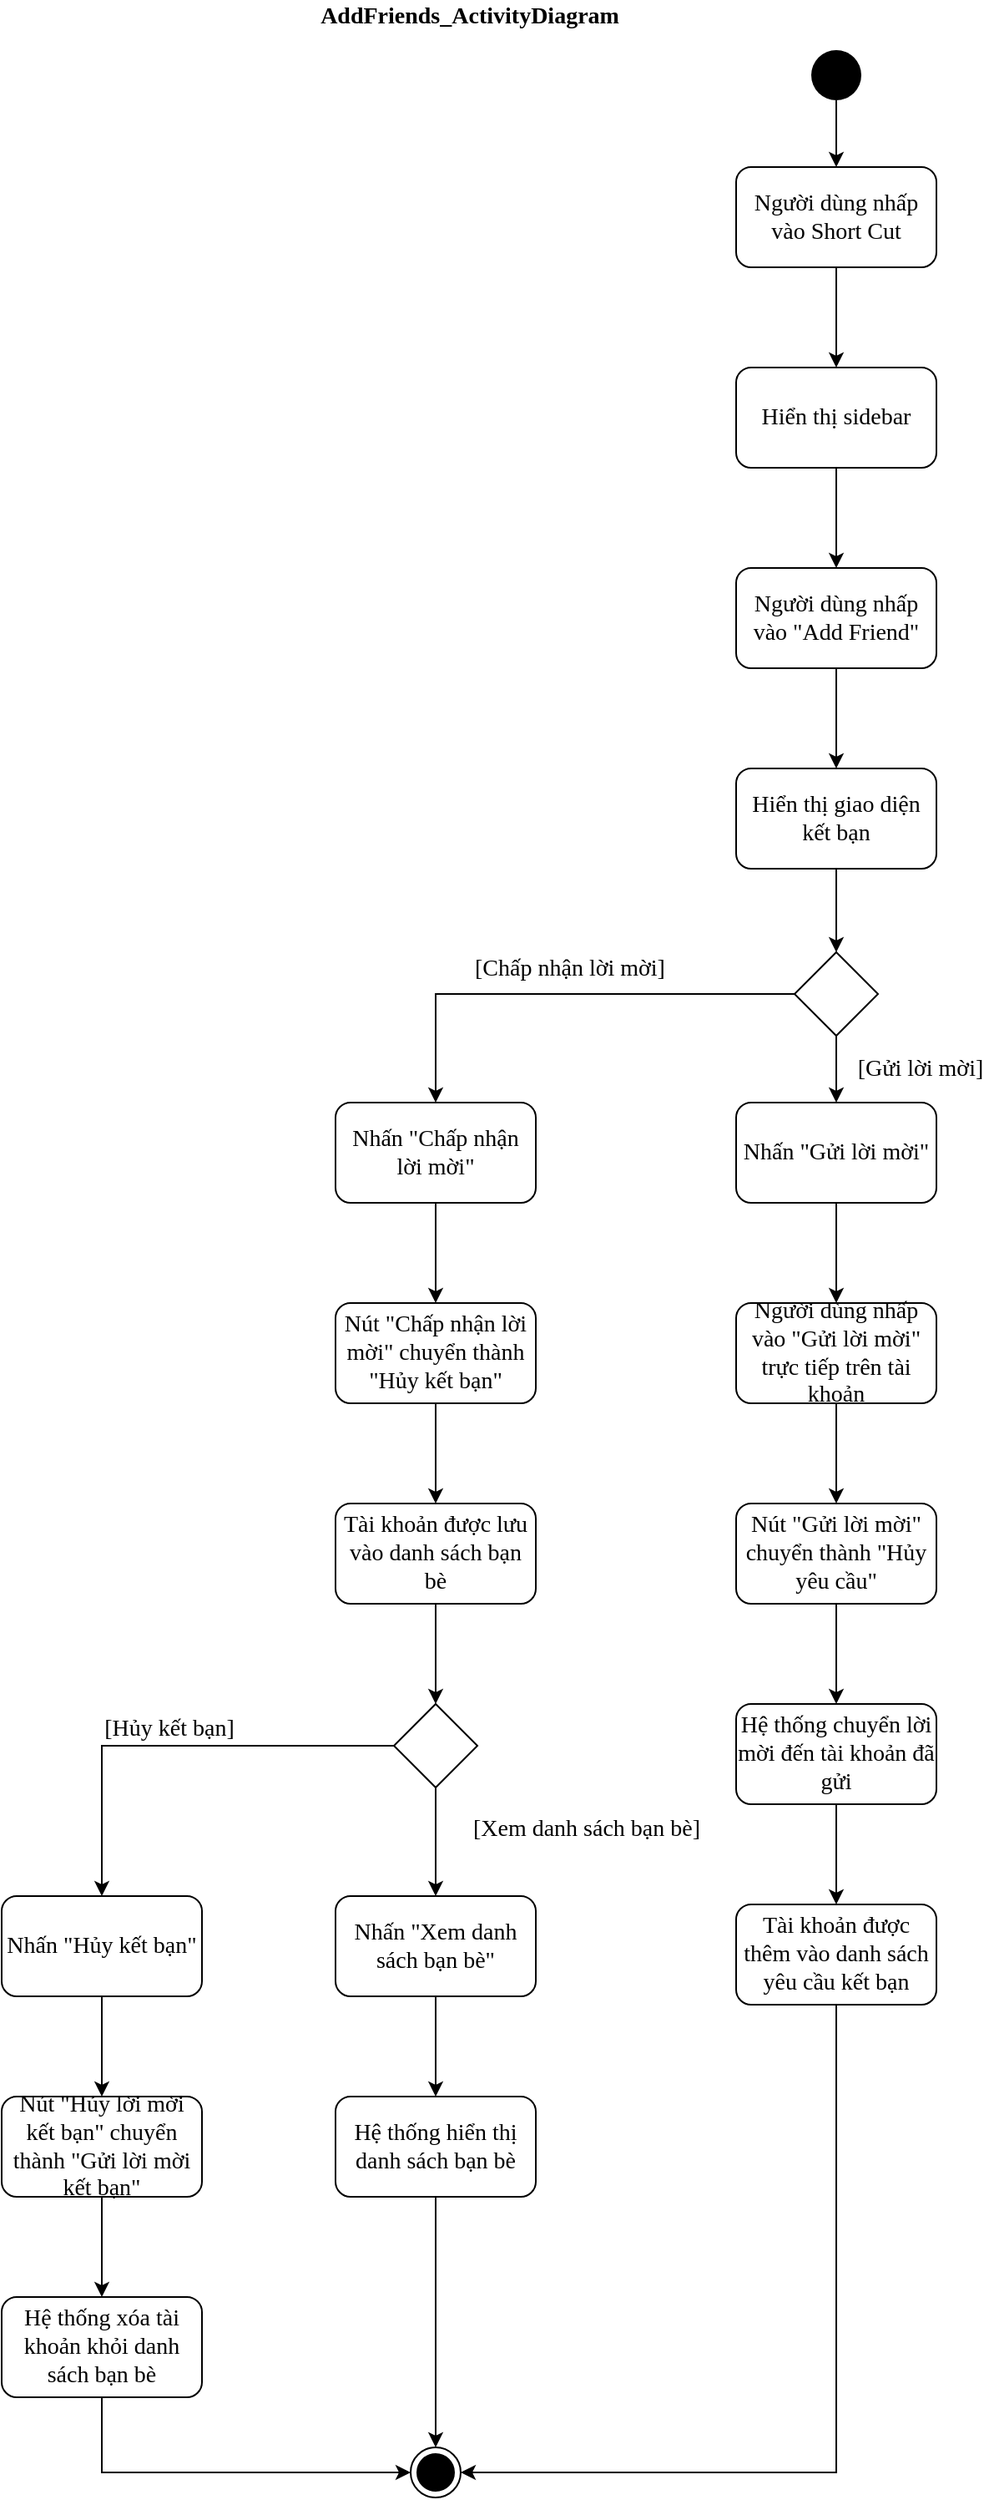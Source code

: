 <mxfile version="13.10.0" type="google"><diagram id="eNB_3F-C1O2b-NPw3x-d" name="Page-1"><mxGraphModel dx="868" dy="1582" grid="1" gridSize="10" guides="1" tooltips="1" connect="1" arrows="1" fold="1" page="1" pageScale="1" pageWidth="850" pageHeight="1100" math="0" shadow="0"><root><mxCell id="0"/><mxCell id="1" parent="0"/><mxCell id="Y7gMvLNrAfsZLBiH5wDs-9" style="edgeStyle=orthogonalEdgeStyle;rounded=0;orthogonalLoop=1;jettySize=auto;html=1;entryX=0.5;entryY=0;entryDx=0;entryDy=0;fontSize=14;fontFamily=Verdana;" parent="1" source="hdejfT6Niq-audHrdI9Q-1" target="hdejfT6Niq-audHrdI9Q-2" edge="1"><mxGeometry relative="1" as="geometry"/></mxCell><mxCell id="hdejfT6Niq-audHrdI9Q-1" value="" style="ellipse;fillColor=#000000;strokeColor=none;fontSize=14;fontFamily=Verdana;" parent="1" vertex="1"><mxGeometry x="485" y="10" width="30" height="30" as="geometry"/></mxCell><mxCell id="Y7gMvLNrAfsZLBiH5wDs-10" style="edgeStyle=orthogonalEdgeStyle;rounded=0;orthogonalLoop=1;jettySize=auto;html=1;exitX=0.5;exitY=1;exitDx=0;exitDy=0;fontSize=14;fontFamily=Verdana;" parent="1" source="hdejfT6Niq-audHrdI9Q-2" target="hdejfT6Niq-audHrdI9Q-3" edge="1"><mxGeometry relative="1" as="geometry"/></mxCell><mxCell id="hdejfT6Niq-audHrdI9Q-2" value="Người dùng nhấp vào Short Cut" style="rounded=1;whiteSpace=wrap;html=1;fontSize=14;fontFamily=Verdana;" parent="1" vertex="1"><mxGeometry x="440" y="80" width="120" height="60" as="geometry"/></mxCell><mxCell id="Y7gMvLNrAfsZLBiH5wDs-11" style="edgeStyle=orthogonalEdgeStyle;rounded=0;orthogonalLoop=1;jettySize=auto;html=1;exitX=0.5;exitY=1;exitDx=0;exitDy=0;fontSize=14;fontFamily=Verdana;" parent="1" source="hdejfT6Niq-audHrdI9Q-3" target="hdejfT6Niq-audHrdI9Q-4" edge="1"><mxGeometry relative="1" as="geometry"/></mxCell><mxCell id="hdejfT6Niq-audHrdI9Q-3" value="Hiển thị sidebar" style="rounded=1;whiteSpace=wrap;html=1;fontSize=14;fontFamily=Verdana;" parent="1" vertex="1"><mxGeometry x="440" y="200" width="120" height="60" as="geometry"/></mxCell><mxCell id="Y7gMvLNrAfsZLBiH5wDs-7" style="edgeStyle=orthogonalEdgeStyle;rounded=0;orthogonalLoop=1;jettySize=auto;html=1;fontSize=14;fontFamily=Verdana;" parent="1" source="hdejfT6Niq-audHrdI9Q-4" target="hdejfT6Niq-audHrdI9Q-5" edge="1"><mxGeometry relative="1" as="geometry"/></mxCell><mxCell id="hdejfT6Niq-audHrdI9Q-4" value="Người dùng nhấp vào &quot;Add Friend&quot;" style="rounded=1;whiteSpace=wrap;html=1;fontSize=14;fontFamily=Verdana;" parent="1" vertex="1"><mxGeometry x="440" y="320" width="120" height="60" as="geometry"/></mxCell><mxCell id="Y7gMvLNrAfsZLBiH5wDs-8" value="" style="edgeStyle=orthogonalEdgeStyle;rounded=0;orthogonalLoop=1;jettySize=auto;html=1;fontSize=14;fontFamily=Verdana;" parent="1" source="hdejfT6Niq-audHrdI9Q-5" target="T3MD6qRk8ahTUeYZd8c7-2" edge="1"><mxGeometry relative="1" as="geometry"><Array as="points"><mxPoint x="500" y="560"/><mxPoint x="500" y="560"/></Array></mxGeometry></mxCell><mxCell id="hdejfT6Niq-audHrdI9Q-5" value="Hiển thị giao diện kết bạn" style="rounded=1;whiteSpace=wrap;html=1;fontSize=14;fontFamily=Verdana;" parent="1" vertex="1"><mxGeometry x="440" y="440" width="120" height="60" as="geometry"/></mxCell><mxCell id="Y7gMvLNrAfsZLBiH5wDs-12" value="[Gửi lời mời]" style="edgeStyle=orthogonalEdgeStyle;rounded=0;orthogonalLoop=1;jettySize=auto;html=1;exitX=0.5;exitY=1;exitDx=0;exitDy=0;fontSize=14;fontFamily=Verdana;" parent="1" source="T3MD6qRk8ahTUeYZd8c7-2" target="Y7gMvLNrAfsZLBiH5wDs-1" edge="1"><mxGeometry y="50" relative="1" as="geometry"><mxPoint as="offset"/></mxGeometry></mxCell><mxCell id="Y7gMvLNrAfsZLBiH5wDs-13" value="[Chấp nhận lời mời]" style="edgeStyle=orthogonalEdgeStyle;rounded=0;orthogonalLoop=1;jettySize=auto;html=1;exitX=0;exitY=0.5;exitDx=0;exitDy=0;entryX=0.5;entryY=0;entryDx=0;entryDy=0;fontSize=14;fontFamily=Verdana;" parent="1" source="T3MD6qRk8ahTUeYZd8c7-2" target="Y7gMvLNrAfsZLBiH5wDs-2" edge="1"><mxGeometry x="-0.036" y="-15" relative="1" as="geometry"><mxPoint as="offset"/></mxGeometry></mxCell><mxCell id="T3MD6qRk8ahTUeYZd8c7-2" value="" style="rhombus;whiteSpace=wrap;html=1;fontSize=14;fontFamily=Verdana;" parent="1" vertex="1"><mxGeometry x="475" y="550" width="50" height="50" as="geometry"/></mxCell><mxCell id="qGlgXhQldIkht-q0XWsu-2" style="edgeStyle=orthogonalEdgeStyle;rounded=0;orthogonalLoop=1;jettySize=auto;html=1;exitX=0.5;exitY=1;exitDx=0;exitDy=0;fontFamily=Verdana;fontSize=14;" edge="1" parent="1" source="T3MD6qRk8ahTUeYZd8c7-3" target="qGlgXhQldIkht-q0XWsu-1"><mxGeometry relative="1" as="geometry"/></mxCell><mxCell id="T3MD6qRk8ahTUeYZd8c7-3" value="Nút &quot;Gửi lời mời&quot; chuyển thành &quot;Hủy yêu cầu&quot;" style="rounded=1;whiteSpace=wrap;html=1;fontSize=14;fontFamily=Verdana;" parent="1" vertex="1"><mxGeometry x="440" y="880" width="120" height="60" as="geometry"/></mxCell><mxCell id="Y7gMvLNrAfsZLBiH5wDs-29" style="edgeStyle=orthogonalEdgeStyle;rounded=0;orthogonalLoop=1;jettySize=auto;html=1;exitX=0.5;exitY=1;exitDx=0;exitDy=0;entryX=1;entryY=0.5;entryDx=0;entryDy=0;fontSize=14;fontFamily=Verdana;" parent="1" source="T3MD6qRk8ahTUeYZd8c7-5" target="Y7gMvLNrAfsZLBiH5wDs-26" edge="1"><mxGeometry relative="1" as="geometry"/></mxCell><mxCell id="T3MD6qRk8ahTUeYZd8c7-5" value="Tài khoản được thêm vào danh sách yêu cầu kết bạn" style="rounded=1;whiteSpace=wrap;html=1;fontSize=14;fontFamily=Verdana;" parent="1" vertex="1"><mxGeometry x="440" y="1120" width="120" height="60" as="geometry"/></mxCell><mxCell id="qGlgXhQldIkht-q0XWsu-5" style="edgeStyle=orthogonalEdgeStyle;rounded=0;orthogonalLoop=1;jettySize=auto;html=1;exitX=0.5;exitY=1;exitDx=0;exitDy=0;entryX=0.5;entryY=0;entryDx=0;entryDy=0;fontFamily=Verdana;fontSize=14;" edge="1" parent="1" source="T3MD6qRk8ahTUeYZd8c7-6" target="qGlgXhQldIkht-q0XWsu-4"><mxGeometry relative="1" as="geometry"/></mxCell><mxCell id="T3MD6qRk8ahTUeYZd8c7-6" value="Nút &quot;Chấp nhận lời mời&quot; chuyển thành &quot;Hủy kết bạn&quot;" style="rounded=1;whiteSpace=wrap;html=1;fontSize=14;fontFamily=Verdana;" parent="1" vertex="1"><mxGeometry x="200" y="760" width="120" height="60" as="geometry"/></mxCell><mxCell id="Y7gMvLNrAfsZLBiH5wDs-17" value="[Xem danh sách bạn bè]" style="edgeStyle=orthogonalEdgeStyle;rounded=0;orthogonalLoop=1;jettySize=auto;html=1;exitX=0.5;exitY=1;exitDx=0;exitDy=0;fontSize=14;fontFamily=Verdana;entryX=0.5;entryY=0;entryDx=0;entryDy=0;" parent="1" source="T3MD6qRk8ahTUeYZd8c7-7" target="Y7gMvLNrAfsZLBiH5wDs-6" edge="1"><mxGeometry x="-0.231" y="90" relative="1" as="geometry"><mxPoint x="320" y="1045" as="targetPoint"/><mxPoint as="offset"/></mxGeometry></mxCell><mxCell id="Y7gMvLNrAfsZLBiH5wDs-21" value="[Hủy kết bạn]" style="edgeStyle=orthogonalEdgeStyle;rounded=0;orthogonalLoop=1;jettySize=auto;html=1;exitX=0;exitY=0.5;exitDx=0;exitDy=0;fontSize=14;fontFamily=Verdana;" parent="1" source="T3MD6qRk8ahTUeYZd8c7-7" target="Y7gMvLNrAfsZLBiH5wDs-3" edge="1"><mxGeometry x="0.019" y="-10" relative="1" as="geometry"><mxPoint as="offset"/></mxGeometry></mxCell><mxCell id="T3MD6qRk8ahTUeYZd8c7-7" value="" style="rhombus;whiteSpace=wrap;html=1;fontSize=14;fontFamily=Verdana;" parent="1" vertex="1"><mxGeometry x="235" y="1000" width="50" height="50" as="geometry"/></mxCell><mxCell id="Y7gMvLNrAfsZLBiH5wDs-28" style="edgeStyle=orthogonalEdgeStyle;rounded=0;orthogonalLoop=1;jettySize=auto;html=1;exitX=0.5;exitY=1;exitDx=0;exitDy=0;entryX=0.5;entryY=0;entryDx=0;entryDy=0;fontSize=14;fontFamily=Verdana;" parent="1" source="T3MD6qRk8ahTUeYZd8c7-8" target="Y7gMvLNrAfsZLBiH5wDs-26" edge="1"><mxGeometry relative="1" as="geometry"/></mxCell><mxCell id="T3MD6qRk8ahTUeYZd8c7-8" value="Hệ thống hiển thị danh sách bạn bè" style="rounded=1;whiteSpace=wrap;html=1;fontSize=14;fontFamily=Verdana;" parent="1" vertex="1"><mxGeometry x="200" y="1235" width="120" height="60" as="geometry"/></mxCell><mxCell id="Y7gMvLNrAfsZLBiH5wDs-18" style="edgeStyle=orthogonalEdgeStyle;rounded=0;orthogonalLoop=1;jettySize=auto;html=1;exitX=0.5;exitY=1;exitDx=0;exitDy=0;fontSize=14;fontFamily=Verdana;" parent="1" source="T3MD6qRk8ahTUeYZd8c7-9" target="T3MD6qRk8ahTUeYZd8c7-3" edge="1"><mxGeometry relative="1" as="geometry"/></mxCell><mxCell id="T3MD6qRk8ahTUeYZd8c7-9" value="Người dùng nhấp vào &quot;Gửi lời mời&quot; trực tiếp trên tài khoản" style="rounded=1;whiteSpace=wrap;html=1;fontSize=14;fontFamily=Verdana;" parent="1" vertex="1"><mxGeometry x="440" y="760" width="120" height="60" as="geometry"/></mxCell><mxCell id="Y7gMvLNrAfsZLBiH5wDs-14" style="edgeStyle=orthogonalEdgeStyle;rounded=0;orthogonalLoop=1;jettySize=auto;html=1;exitX=0.5;exitY=1;exitDx=0;exitDy=0;fontSize=14;fontFamily=Verdana;" parent="1" source="Y7gMvLNrAfsZLBiH5wDs-1" target="T3MD6qRk8ahTUeYZd8c7-9" edge="1"><mxGeometry relative="1" as="geometry"/></mxCell><mxCell id="Y7gMvLNrAfsZLBiH5wDs-1" value="Nhấn &quot;Gửi lời mời&quot;" style="rounded=1;whiteSpace=wrap;html=1;fontSize=14;fontFamily=Verdana;" parent="1" vertex="1"><mxGeometry x="440" y="640" width="120" height="60" as="geometry"/></mxCell><mxCell id="Y7gMvLNrAfsZLBiH5wDs-15" style="edgeStyle=orthogonalEdgeStyle;rounded=0;orthogonalLoop=1;jettySize=auto;html=1;exitX=0.5;exitY=1;exitDx=0;exitDy=0;fontSize=14;fontFamily=Verdana;" parent="1" source="Y7gMvLNrAfsZLBiH5wDs-2" target="T3MD6qRk8ahTUeYZd8c7-6" edge="1"><mxGeometry relative="1" as="geometry"/></mxCell><mxCell id="Y7gMvLNrAfsZLBiH5wDs-2" value="Nhấn &quot;Chấp nhận lời mời&quot;" style="rounded=1;whiteSpace=wrap;html=1;fontSize=14;fontFamily=Verdana;" parent="1" vertex="1"><mxGeometry x="200" y="640" width="120" height="60" as="geometry"/></mxCell><mxCell id="Y7gMvLNrAfsZLBiH5wDs-22" style="edgeStyle=orthogonalEdgeStyle;rounded=0;orthogonalLoop=1;jettySize=auto;html=1;exitX=0.5;exitY=1;exitDx=0;exitDy=0;fontSize=14;fontFamily=Verdana;" parent="1" source="Y7gMvLNrAfsZLBiH5wDs-3" target="Y7gMvLNrAfsZLBiH5wDs-4" edge="1"><mxGeometry relative="1" as="geometry"/></mxCell><mxCell id="Y7gMvLNrAfsZLBiH5wDs-3" value="Nhấn &quot;Hủy kết bạn&quot;" style="rounded=1;whiteSpace=wrap;html=1;fontSize=14;fontFamily=Verdana;" parent="1" vertex="1"><mxGeometry y="1115" width="120" height="60" as="geometry"/></mxCell><mxCell id="Y7gMvLNrAfsZLBiH5wDs-23" style="edgeStyle=orthogonalEdgeStyle;rounded=0;orthogonalLoop=1;jettySize=auto;html=1;fontSize=14;fontFamily=Verdana;" parent="1" source="Y7gMvLNrAfsZLBiH5wDs-4" target="Y7gMvLNrAfsZLBiH5wDs-5" edge="1"><mxGeometry relative="1" as="geometry"/></mxCell><mxCell id="Y7gMvLNrAfsZLBiH5wDs-4" value="Nút &quot;Hủy lời mời kết bạn&quot; chuyển thành &quot;Gửi lời mời kết bạn&quot;" style="rounded=1;whiteSpace=wrap;html=1;fontSize=14;fontFamily=Verdana;" parent="1" vertex="1"><mxGeometry y="1235" width="120" height="60" as="geometry"/></mxCell><mxCell id="Y7gMvLNrAfsZLBiH5wDs-27" style="edgeStyle=orthogonalEdgeStyle;rounded=0;orthogonalLoop=1;jettySize=auto;html=1;entryX=0;entryY=0.5;entryDx=0;entryDy=0;fontSize=14;fontFamily=Verdana;" parent="1" source="Y7gMvLNrAfsZLBiH5wDs-5" target="Y7gMvLNrAfsZLBiH5wDs-26" edge="1"><mxGeometry relative="1" as="geometry"><Array as="points"><mxPoint x="60" y="1460"/></Array></mxGeometry></mxCell><mxCell id="Y7gMvLNrAfsZLBiH5wDs-5" value="Hệ thống xóa tài khoản khỏi danh sách bạn bè" style="rounded=1;whiteSpace=wrap;html=1;fontSize=14;fontFamily=Verdana;" parent="1" vertex="1"><mxGeometry y="1355" width="120" height="60" as="geometry"/></mxCell><mxCell id="Y7gMvLNrAfsZLBiH5wDs-25" style="edgeStyle=orthogonalEdgeStyle;rounded=0;orthogonalLoop=1;jettySize=auto;html=1;exitX=0.5;exitY=1;exitDx=0;exitDy=0;fontSize=14;fontFamily=Verdana;" parent="1" source="Y7gMvLNrAfsZLBiH5wDs-6" target="T3MD6qRk8ahTUeYZd8c7-8" edge="1"><mxGeometry relative="1" as="geometry"/></mxCell><mxCell id="Y7gMvLNrAfsZLBiH5wDs-6" value="Nhấn &quot;Xem danh sách bạn bè&quot;" style="rounded=1;whiteSpace=wrap;html=1;fontSize=14;fontFamily=Verdana;" parent="1" vertex="1"><mxGeometry x="200" y="1115" width="120" height="60" as="geometry"/></mxCell><mxCell id="Y7gMvLNrAfsZLBiH5wDs-26" value="" style="ellipse;html=1;shape=endState;fillColor=#000000;strokeColor=#000000;fontSize=14;fontFamily=Verdana;" parent="1" vertex="1"><mxGeometry x="245" y="1445" width="30" height="30" as="geometry"/></mxCell><mxCell id="Y7gMvLNrAfsZLBiH5wDs-30" value="AddFriends_ActivityDiagram" style="text;html=1;align=center;verticalAlign=middle;resizable=0;points=[];autosize=1;fontSize=14;fontFamily=Verdana;fontStyle=1" parent="1" vertex="1"><mxGeometry x="160" y="-20" width="240" height="20" as="geometry"/></mxCell><mxCell id="qGlgXhQldIkht-q0XWsu-3" style="edgeStyle=orthogonalEdgeStyle;rounded=0;orthogonalLoop=1;jettySize=auto;html=1;fontFamily=Verdana;fontSize=14;" edge="1" parent="1" source="qGlgXhQldIkht-q0XWsu-1" target="T3MD6qRk8ahTUeYZd8c7-5"><mxGeometry relative="1" as="geometry"/></mxCell><mxCell id="qGlgXhQldIkht-q0XWsu-1" value="Hệ thống chuyển lời mời đến tài khoản đã gửi" style="rounded=1;whiteSpace=wrap;html=1;fontSize=14;fontFamily=Verdana;" vertex="1" parent="1"><mxGeometry x="440" y="1000" width="120" height="60" as="geometry"/></mxCell><mxCell id="qGlgXhQldIkht-q0XWsu-6" style="edgeStyle=orthogonalEdgeStyle;rounded=0;orthogonalLoop=1;jettySize=auto;html=1;exitX=0.5;exitY=1;exitDx=0;exitDy=0;fontFamily=Verdana;fontSize=14;" edge="1" parent="1" source="qGlgXhQldIkht-q0XWsu-4" target="T3MD6qRk8ahTUeYZd8c7-7"><mxGeometry relative="1" as="geometry"/></mxCell><mxCell id="qGlgXhQldIkht-q0XWsu-4" value="Tài khoản được lưu vào danh sách bạn bè" style="rounded=1;whiteSpace=wrap;html=1;fontFamily=Verdana;fontSize=14;" vertex="1" parent="1"><mxGeometry x="200" y="880" width="120" height="60" as="geometry"/></mxCell></root></mxGraphModel></diagram></mxfile>